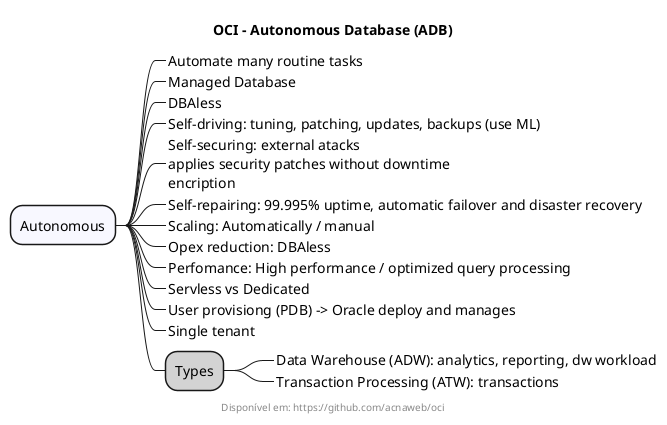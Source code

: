 @startmindmap

title "OCI - Autonomous Database (ADB)"
footer Disponível em: https://github.com/acnaweb/oci

*[#F8F8FF] Autonomous

**_ Automate many routine tasks 
**_ Managed Database
**_ DBAless
**_ Self-driving: tuning, patching, updates, backups (use ML)
**_ Self-securing: external atacks\napplies security patches without downtime\nencription
**_ Self-repairing: 99.995% uptime, automatic failover and disaster recovery
**_ Scaling: Automatically / manual
**_ Opex reduction: DBAless
**_ Perfomance: High performance / optimized query processing 
**_ Servless vs Dedicated
**_ User provisiong (PDB) -> Oracle deploy and manages 
**_ Single tenant

**[#LightGray] Types
***_ Data Warehouse (ADW): analytics, reporting, dw workload
***_ Transaction Processing (ATW): transactions

@endmindmap
